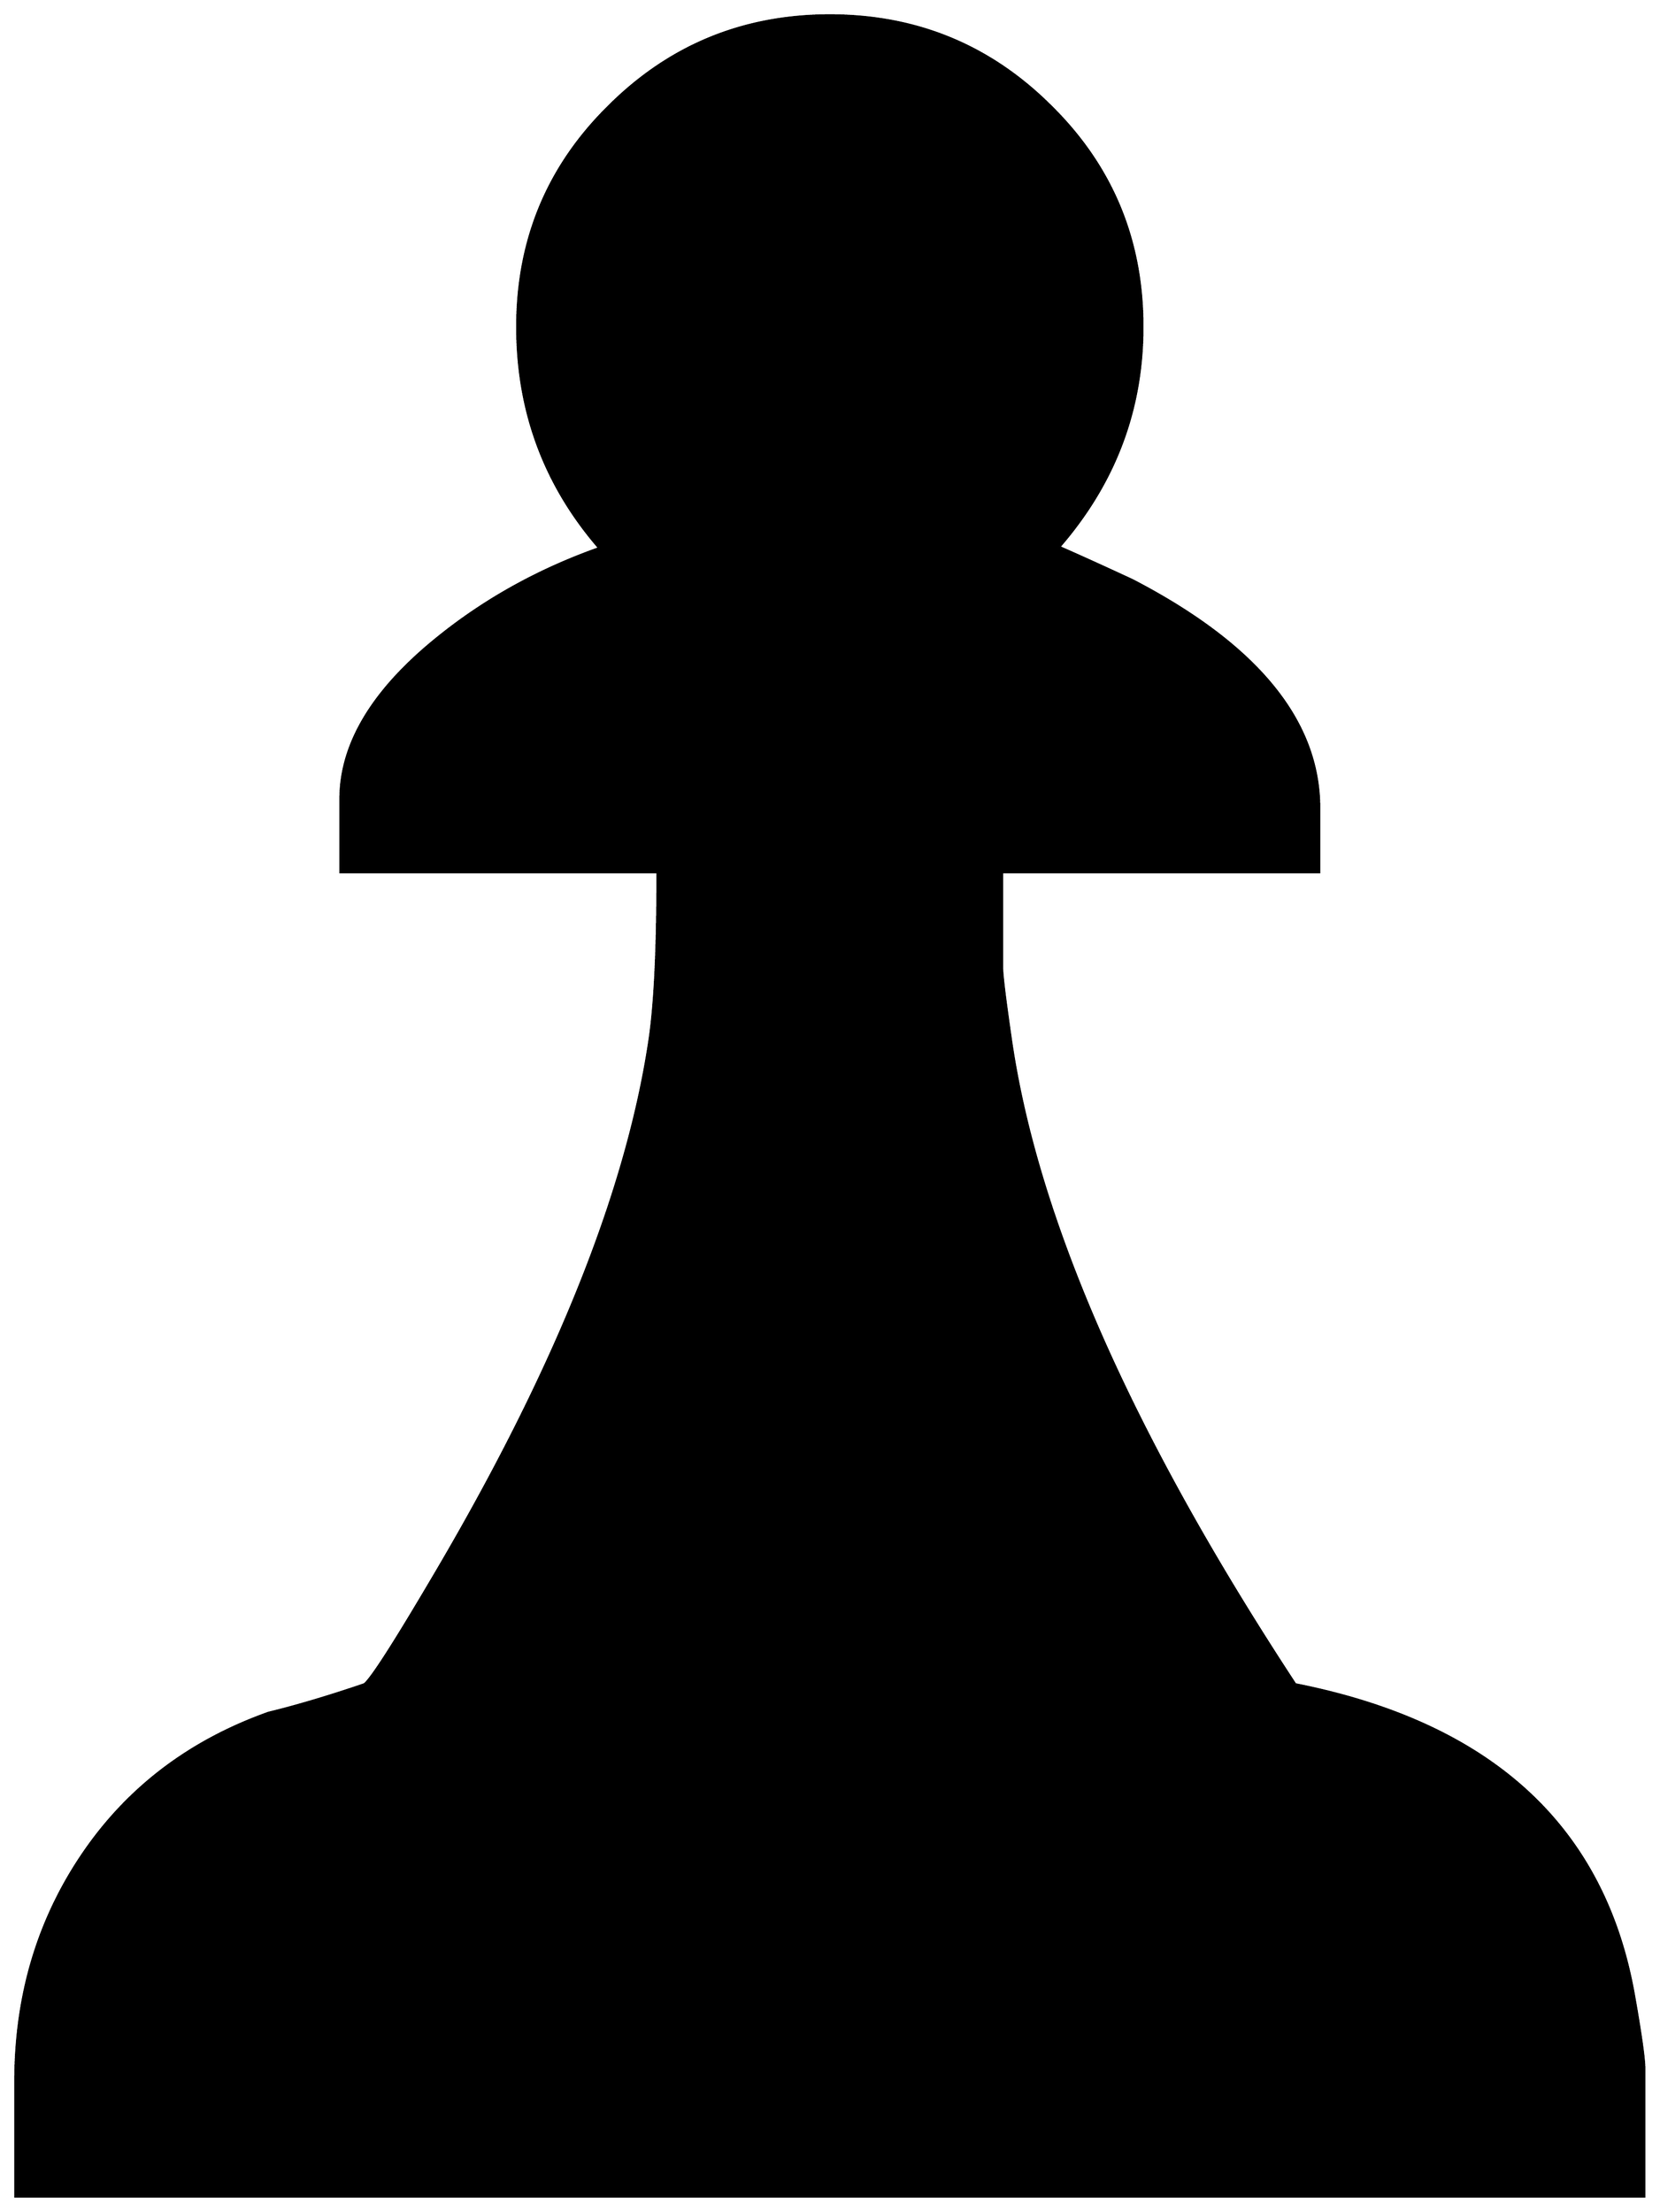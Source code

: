 


\begin{tikzpicture}[y=0.80pt, x=0.80pt, yscale=-1.0, xscale=1.0, inner sep=0pt, outer sep=0pt]
\begin{scope}[shift={(100.0,1706.0)},nonzero rule]
  \path[draw=.,fill=.,line width=1.600pt] (1508.0,374.0) --
    (80.0,374.0) -- (80.0,273.0) .. controls (80.0,198.333) and
    (99.667,132.0) .. (139.0,74.0) .. controls (178.333,16.0) and
    (232.667,-25.333) .. (302.0,-50.0) .. controls (326.667,-56.0) and
    (354.667,-64.333) .. (386.0,-75.0) .. controls (392.0,-79.667) and
    (411.333,-109.667) .. (444.0,-165.0) .. controls (552.0,-347.0)
    and (616.0,-505.333) .. (636.0,-640.0) .. controls
    (640.667,-671.333) and (643.0,-720.333) .. (643.0,-787.0) --
    (365.0,-787.0) -- (365.0,-851.0) .. controls (365.0,-898.333)
    and (392.0,-944.333) .. (446.0,-989.0) .. controls
    (488.667,-1024.333) and (537.333,-1051.667) .. (592.0,-1071.0) ..
    controls (544.0,-1126.333) and (520.0,-1191.0) ..
    (520.0,-1265.0) .. controls (520.0,-1341.0) and
    (546.667,-1405.333) .. (600.0,-1458.0) .. controls
    (653.333,-1511.333) and (718.0,-1538.0) .. (794.0,-1538.0) ..
    controls (870.0,-1538.0) and (934.667,-1511.333) ..
    (988.0,-1458.0) .. controls (1041.333,-1405.333) and
    (1068.0,-1341.0) .. (1068.0,-1265.0) .. controls
    (1068.0,-1192.333) and (1043.667,-1128.0) .. (995.0,-1072.0) ..
    controls (1010.333,-1065.333) and (1031.667,-1055.667) ..
    (1059.0,-1043.0) .. controls (1168.333,-986.333) and
    (1223.0,-919.667) .. (1223.0,-843.0) -- (1223.0,-787.0) --
    (945.0,-787.0) -- (945.0,-703.0) .. controls (945.0,-696.333)
    and (947.667,-674.667) .. (953.0,-638.0) .. controls
    (976.333,-480.0) and (1059.333,-292.333) .. (1202.0,-75.0) ..
    controls (1374.0,-41.0) and (1473.0,50.0) .. (1499.0,198.0)
    .. controls (1505.0,232.0) and (1508.0,253.333) ..
    (1508.0,262.0) -- (1508.0,374.0) -- cycle;
\end{scope}

\end{tikzpicture}

